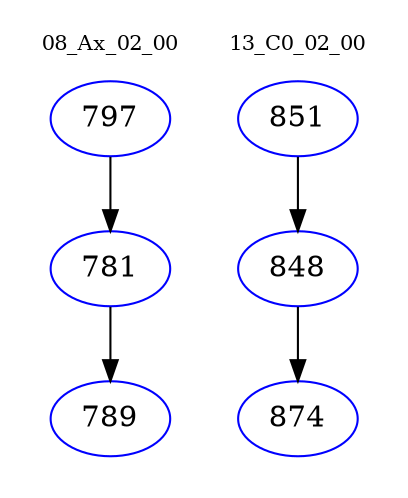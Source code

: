 digraph{
subgraph cluster_0 {
color = white
label = "08_Ax_02_00";
fontsize=10;
T0_797 [label="797", color="blue"]
T0_797 -> T0_781 [color="black"]
T0_781 [label="781", color="blue"]
T0_781 -> T0_789 [color="black"]
T0_789 [label="789", color="blue"]
}
subgraph cluster_1 {
color = white
label = "13_C0_02_00";
fontsize=10;
T1_851 [label="851", color="blue"]
T1_851 -> T1_848 [color="black"]
T1_848 [label="848", color="blue"]
T1_848 -> T1_874 [color="black"]
T1_874 [label="874", color="blue"]
}
}
